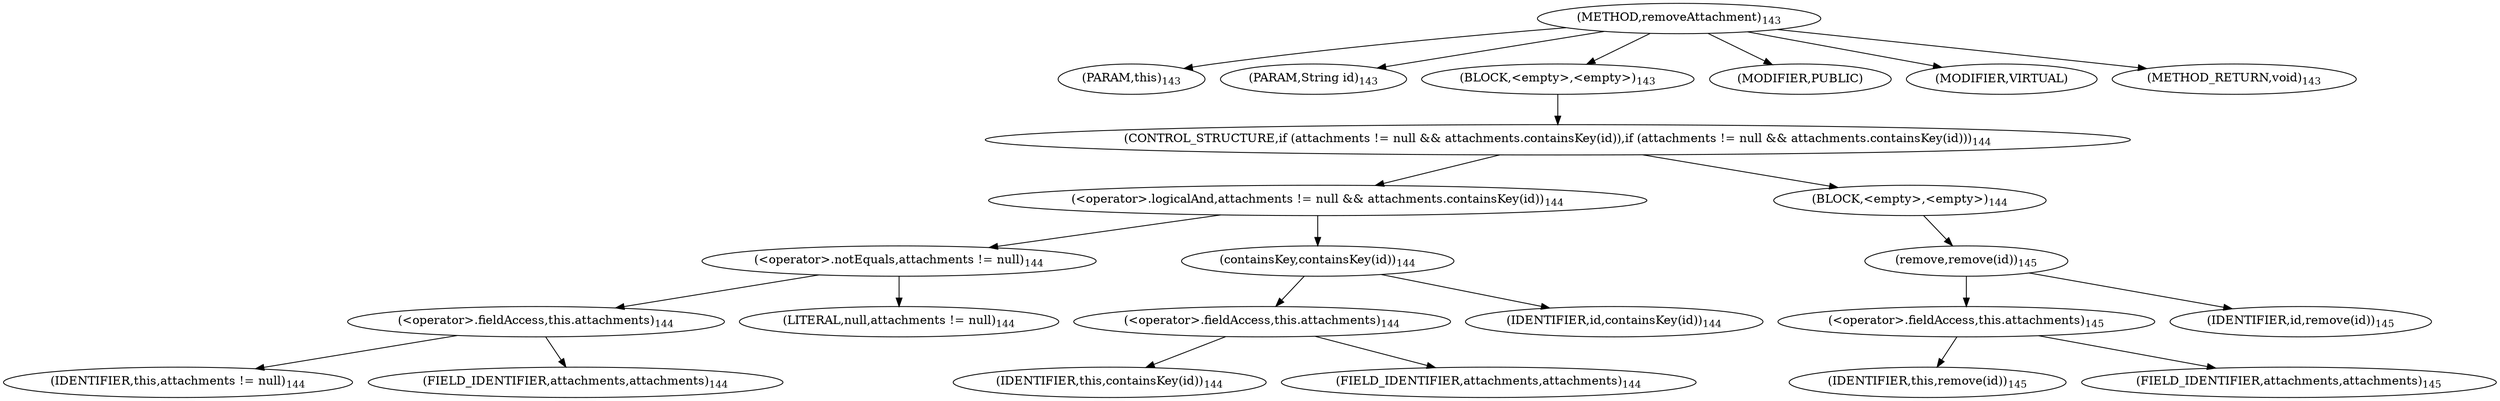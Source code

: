 digraph "removeAttachment" {  
"294" [label = <(METHOD,removeAttachment)<SUB>143</SUB>> ]
"295" [label = <(PARAM,this)<SUB>143</SUB>> ]
"296" [label = <(PARAM,String id)<SUB>143</SUB>> ]
"297" [label = <(BLOCK,&lt;empty&gt;,&lt;empty&gt;)<SUB>143</SUB>> ]
"298" [label = <(CONTROL_STRUCTURE,if (attachments != null &amp;&amp; attachments.containsKey(id)),if (attachments != null &amp;&amp; attachments.containsKey(id)))<SUB>144</SUB>> ]
"299" [label = <(&lt;operator&gt;.logicalAnd,attachments != null &amp;&amp; attachments.containsKey(id))<SUB>144</SUB>> ]
"300" [label = <(&lt;operator&gt;.notEquals,attachments != null)<SUB>144</SUB>> ]
"301" [label = <(&lt;operator&gt;.fieldAccess,this.attachments)<SUB>144</SUB>> ]
"302" [label = <(IDENTIFIER,this,attachments != null)<SUB>144</SUB>> ]
"303" [label = <(FIELD_IDENTIFIER,attachments,attachments)<SUB>144</SUB>> ]
"304" [label = <(LITERAL,null,attachments != null)<SUB>144</SUB>> ]
"305" [label = <(containsKey,containsKey(id))<SUB>144</SUB>> ]
"306" [label = <(&lt;operator&gt;.fieldAccess,this.attachments)<SUB>144</SUB>> ]
"307" [label = <(IDENTIFIER,this,containsKey(id))<SUB>144</SUB>> ]
"308" [label = <(FIELD_IDENTIFIER,attachments,attachments)<SUB>144</SUB>> ]
"309" [label = <(IDENTIFIER,id,containsKey(id))<SUB>144</SUB>> ]
"310" [label = <(BLOCK,&lt;empty&gt;,&lt;empty&gt;)<SUB>144</SUB>> ]
"311" [label = <(remove,remove(id))<SUB>145</SUB>> ]
"312" [label = <(&lt;operator&gt;.fieldAccess,this.attachments)<SUB>145</SUB>> ]
"313" [label = <(IDENTIFIER,this,remove(id))<SUB>145</SUB>> ]
"314" [label = <(FIELD_IDENTIFIER,attachments,attachments)<SUB>145</SUB>> ]
"315" [label = <(IDENTIFIER,id,remove(id))<SUB>145</SUB>> ]
"316" [label = <(MODIFIER,PUBLIC)> ]
"317" [label = <(MODIFIER,VIRTUAL)> ]
"318" [label = <(METHOD_RETURN,void)<SUB>143</SUB>> ]
  "294" -> "295" 
  "294" -> "296" 
  "294" -> "297" 
  "294" -> "316" 
  "294" -> "317" 
  "294" -> "318" 
  "297" -> "298" 
  "298" -> "299" 
  "298" -> "310" 
  "299" -> "300" 
  "299" -> "305" 
  "300" -> "301" 
  "300" -> "304" 
  "301" -> "302" 
  "301" -> "303" 
  "305" -> "306" 
  "305" -> "309" 
  "306" -> "307" 
  "306" -> "308" 
  "310" -> "311" 
  "311" -> "312" 
  "311" -> "315" 
  "312" -> "313" 
  "312" -> "314" 
}
